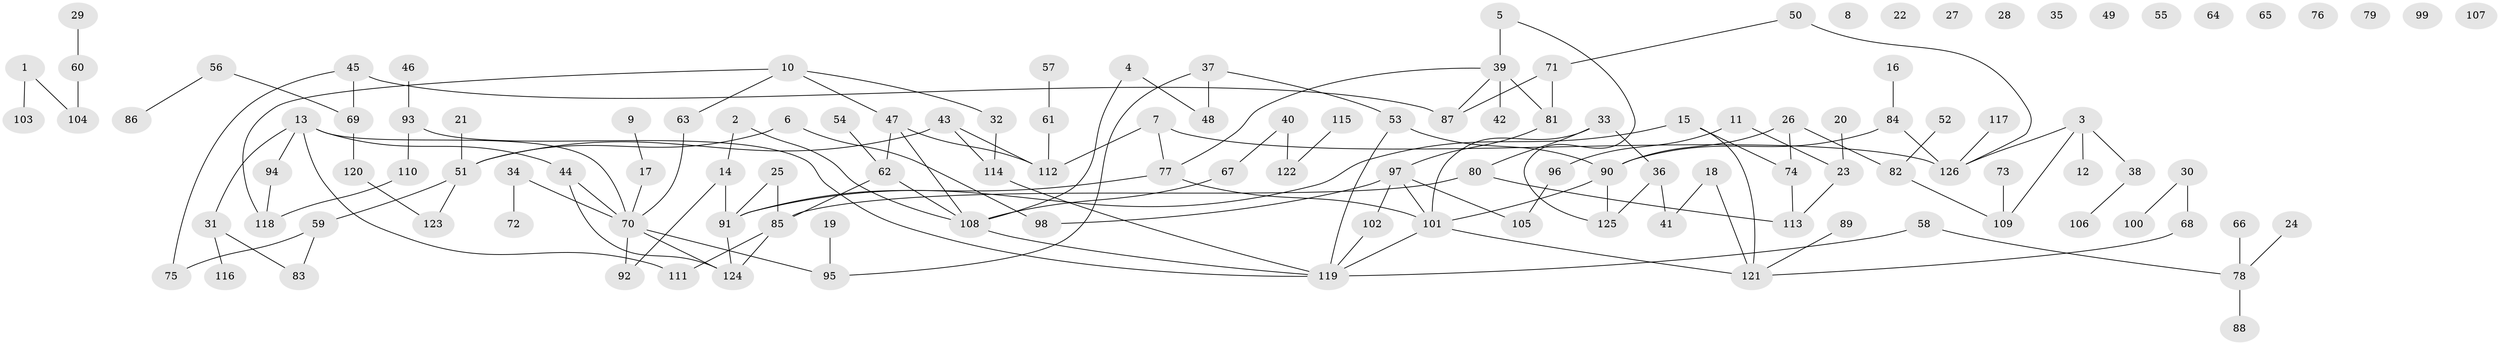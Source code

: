 // Generated by graph-tools (version 1.1) at 2025/49/03/09/25 03:49:13]
// undirected, 126 vertices, 146 edges
graph export_dot {
graph [start="1"]
  node [color=gray90,style=filled];
  1;
  2;
  3;
  4;
  5;
  6;
  7;
  8;
  9;
  10;
  11;
  12;
  13;
  14;
  15;
  16;
  17;
  18;
  19;
  20;
  21;
  22;
  23;
  24;
  25;
  26;
  27;
  28;
  29;
  30;
  31;
  32;
  33;
  34;
  35;
  36;
  37;
  38;
  39;
  40;
  41;
  42;
  43;
  44;
  45;
  46;
  47;
  48;
  49;
  50;
  51;
  52;
  53;
  54;
  55;
  56;
  57;
  58;
  59;
  60;
  61;
  62;
  63;
  64;
  65;
  66;
  67;
  68;
  69;
  70;
  71;
  72;
  73;
  74;
  75;
  76;
  77;
  78;
  79;
  80;
  81;
  82;
  83;
  84;
  85;
  86;
  87;
  88;
  89;
  90;
  91;
  92;
  93;
  94;
  95;
  96;
  97;
  98;
  99;
  100;
  101;
  102;
  103;
  104;
  105;
  106;
  107;
  108;
  109;
  110;
  111;
  112;
  113;
  114;
  115;
  116;
  117;
  118;
  119;
  120;
  121;
  122;
  123;
  124;
  125;
  126;
  1 -- 103;
  1 -- 104;
  2 -- 14;
  2 -- 108;
  3 -- 12;
  3 -- 38;
  3 -- 109;
  3 -- 126;
  4 -- 48;
  4 -- 108;
  5 -- 39;
  5 -- 125;
  6 -- 51;
  6 -- 98;
  7 -- 77;
  7 -- 112;
  7 -- 126;
  9 -- 17;
  10 -- 32;
  10 -- 47;
  10 -- 63;
  10 -- 118;
  11 -- 23;
  11 -- 96;
  13 -- 31;
  13 -- 44;
  13 -- 70;
  13 -- 94;
  13 -- 111;
  14 -- 91;
  14 -- 92;
  15 -- 74;
  15 -- 91;
  15 -- 121;
  16 -- 84;
  17 -- 70;
  18 -- 41;
  18 -- 121;
  19 -- 95;
  20 -- 23;
  21 -- 51;
  23 -- 113;
  24 -- 78;
  25 -- 85;
  25 -- 91;
  26 -- 74;
  26 -- 82;
  26 -- 90;
  29 -- 60;
  30 -- 68;
  30 -- 100;
  31 -- 83;
  31 -- 116;
  32 -- 114;
  33 -- 36;
  33 -- 80;
  33 -- 101;
  34 -- 70;
  34 -- 72;
  36 -- 41;
  36 -- 125;
  37 -- 48;
  37 -- 53;
  37 -- 95;
  38 -- 106;
  39 -- 42;
  39 -- 77;
  39 -- 81;
  39 -- 87;
  40 -- 67;
  40 -- 122;
  43 -- 51;
  43 -- 112;
  43 -- 114;
  44 -- 70;
  44 -- 124;
  45 -- 69;
  45 -- 75;
  45 -- 87;
  46 -- 93;
  47 -- 62;
  47 -- 108;
  47 -- 112;
  50 -- 71;
  50 -- 126;
  51 -- 59;
  51 -- 123;
  52 -- 82;
  53 -- 90;
  53 -- 119;
  54 -- 62;
  56 -- 69;
  56 -- 86;
  57 -- 61;
  58 -- 78;
  58 -- 119;
  59 -- 75;
  59 -- 83;
  60 -- 104;
  61 -- 112;
  62 -- 85;
  62 -- 108;
  63 -- 70;
  66 -- 78;
  67 -- 108;
  68 -- 121;
  69 -- 120;
  70 -- 92;
  70 -- 95;
  70 -- 124;
  71 -- 81;
  71 -- 87;
  73 -- 109;
  74 -- 113;
  77 -- 91;
  77 -- 101;
  78 -- 88;
  80 -- 85;
  80 -- 113;
  81 -- 97;
  82 -- 109;
  84 -- 90;
  84 -- 126;
  85 -- 111;
  85 -- 124;
  89 -- 121;
  90 -- 101;
  90 -- 125;
  91 -- 124;
  93 -- 110;
  93 -- 119;
  94 -- 118;
  96 -- 105;
  97 -- 98;
  97 -- 101;
  97 -- 102;
  97 -- 105;
  101 -- 119;
  101 -- 121;
  102 -- 119;
  108 -- 119;
  110 -- 118;
  114 -- 119;
  115 -- 122;
  117 -- 126;
  120 -- 123;
}
